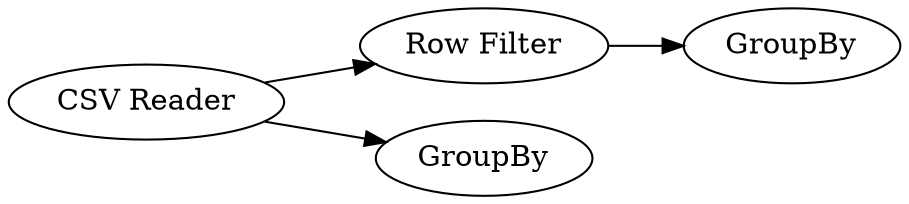 digraph {
	"-8917285760303436924_3" [label="CSV Reader"]
	"-8917285760303436924_6" [label=GroupBy]
	"-8917285760303436924_5" [label="Row Filter"]
	"-8917285760303436924_4" [label=GroupBy]
	"-8917285760303436924_5" -> "-8917285760303436924_6"
	"-8917285760303436924_3" -> "-8917285760303436924_4"
	"-8917285760303436924_3" -> "-8917285760303436924_5"
	rankdir=LR
}
